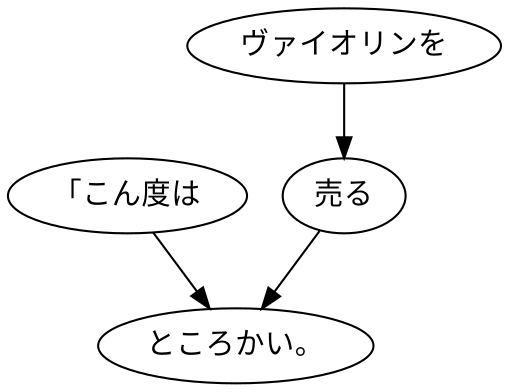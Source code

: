 digraph graph8139 {
	node0 [label="「こん度は"];
	node1 [label="ヴァイオリンを"];
	node2 [label="売る"];
	node3 [label="ところかい。"];
	node0 -> node3;
	node1 -> node2;
	node2 -> node3;
}
